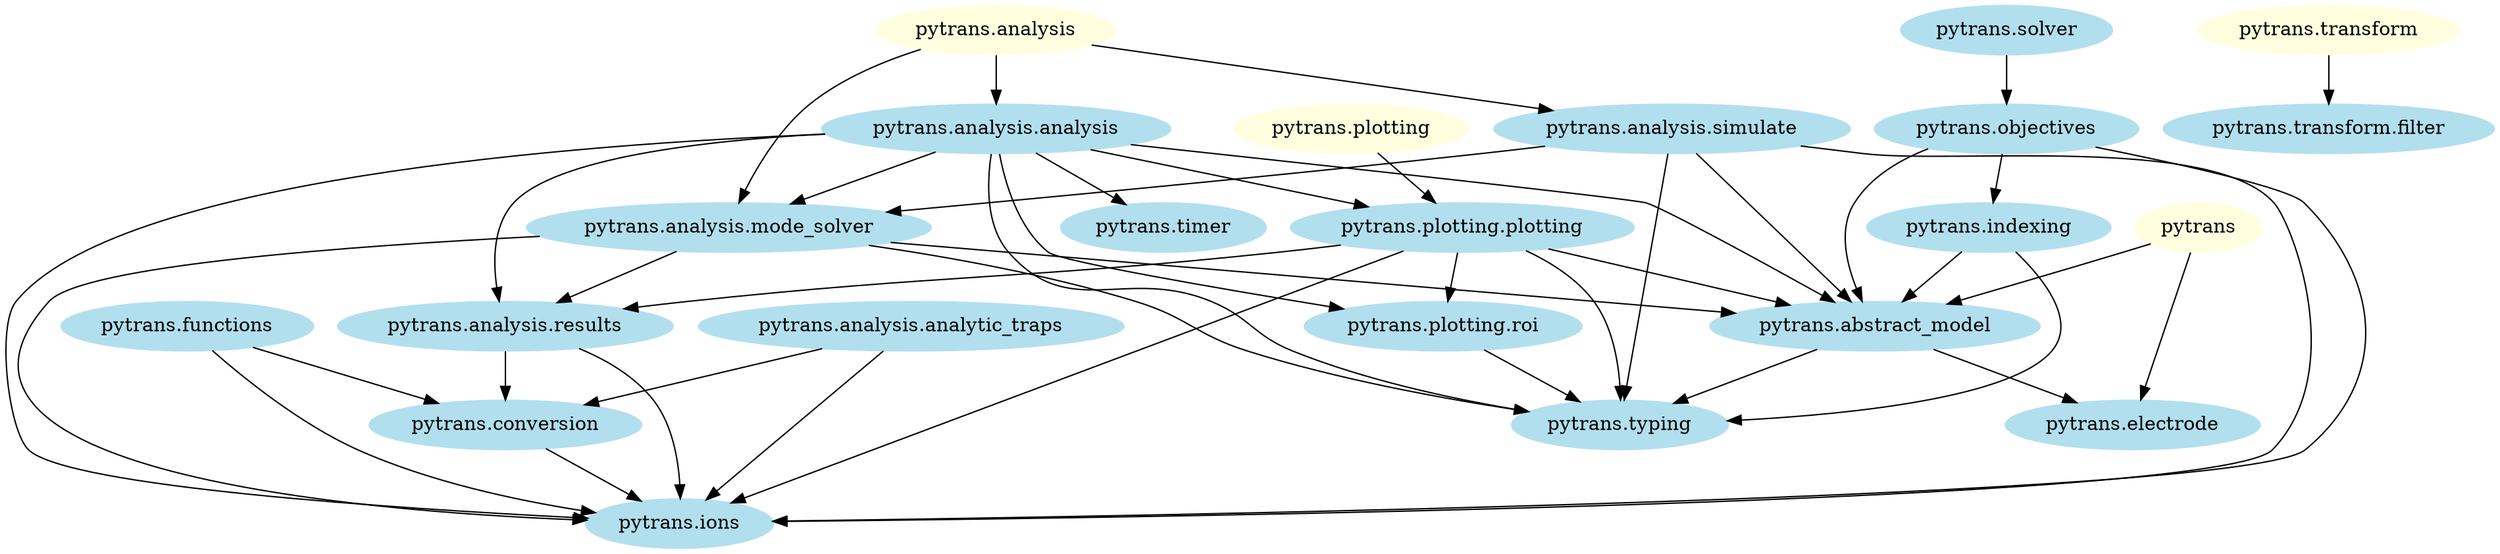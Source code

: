 strict digraph "" {
	graph [bb="0,0,1521.8,396"];
	node [color=lightblue2,
		label="\N",
		style=filled
	];
	"pytrans.abstract_model"	[height=0.5,
		pos="1147.3,162",
		width=2.7214];
	"pytrans.electrode"	[height=0.5,
		pos="1319.3,90",
		width=2.0699];
	"pytrans.abstract_model" -> "pytrans.electrode"	[pos="e,1282.5,105.98 1186.4,145.12 1211.9,134.71 1245.5,121.05 1272.5,110.05"];
	"pytrans.typing"	[height=0.5,
		pos="983.34,90",
		width=1.765];
	"pytrans.abstract_model" -> "pytrans.typing"	[pos="e,1017.4,105.56 1109.7,144.94 1085.2,134.46 1053,120.75 1027.3,109.77"];
	"pytrans.conversion"	[height=0.5,
		pos="301.34,90",
		width=2.264];
	"pytrans.ions"	[height=0.5,
		pos="411.34,18",
		width=1.5571];
	"pytrans.conversion" -> "pytrans.ions"	[pos="e,386.84,34.588 327.13,72.588 342.2,62.995 361.4,50.776 377.66,40.43"];
	"pytrans.functions"	[height=0.5,
		pos="112.34,162",
		width=2.0838];
	"pytrans.functions" -> "pytrans.conversion"	[pos="e,260.79,106.02 151.96,146.33 180.65,135.7 219.66,121.25 250.63,109.78"];
	"pytrans.functions" -> "pytrans.ions"	[pos="e,360.11,25.586 126.46,143.93 144.05,123.78 176,90.648 210.34,72 253.71,48.441 308.12,34.927 349.38,27.449"];
	"pytrans.indexing"	[height=0.5,
		pos="1235.3,234",
		width=1.9867];
	"pytrans.indexing" -> "pytrans.abstract_model"	[pos="e,1168.7,179.96 1214.5,216.41 1203.4,207.56 1189.5,196.52 1177.2,186.77"];
	"pytrans.indexing" -> "pytrans.typing"	[pos="e,1045.5,94.252 1246.5,215.94 1257.8,196.42 1271.2,164.49 1254.3,144 1229.7,114.03 1127.8,100.77 1056.2,95.071"];
	"pytrans.objectives"	[height=0.5,
		pos="1235.3,306",
		width=2.1669];
	"pytrans.objectives" -> "pytrans.abstract_model"	[pos="e,1144.4,180.4 1198.1,289.83 1181.8,281.23 1164.3,268.77 1154.3,252 1143.5,233.78 1142.3,209.66 1143.4,191.12"];
	"pytrans.objectives" -> "pytrans.ions"	[pos="e,467.23,20.105 1291,293.07 1345.4,280.91 1421.5,262.4 1431.3,252 1486.2,193.78 1489.4,122.47 1427.3,72 1390.5,42.045 698.15,25.009 \
\
477.97,20.331"];
	"pytrans.objectives" -> "pytrans.indexing"	[pos="e,1235.3,252.1 1235.3,287.7 1235.3,280.24 1235.3,271.32 1235.3,262.97"];
	"pytrans.solver"	[height=0.5,
		pos="1235.3,378",
		width=1.7511];
	"pytrans.solver" -> "pytrans.objectives"	[pos="e,1235.3,324.1 1235.3,359.7 1235.3,352.24 1235.3,343.32 1235.3,334.97"];
	pytrans	[color=lightyellow,
		height=0.5,
		pos="1363.3,234",
		width=1.0581];
	pytrans -> "pytrans.abstract_model"	[pos="e,1196.7,177.86 1333.8,222.1 1328,220.03 1322,217.91 1316.3,216 1280.2,203.8 1239.4,190.98 1206.9,181"];
	pytrans -> "pytrans.electrode"	[pos="e,1324.7,108.19 1358,215.87 1350.5,191.67 1336.8,147.21 1327.8,118.39"];
	"pytrans.analysis.analysis"	[height=0.5,
		pos="612.34,306",
		width=2.8045];
	"pytrans.analysis.analysis" -> "pytrans.abstract_model"	[pos="e,1122.6,179.9 695.85,295.51 801.78,283.19 974.14,262.06 1002.3,252 1025.2,243.84 1078.4,209.49 1113.7,185.93"];
	"pytrans.analysis.analysis" -> "pytrans.typing"	[pos="e,931.27,100.58 609.49,287.56 607.33,267.96 607.05,236.26 623.34,216 653.46,178.54 681.92,200.63 725.34,180 753.08,166.82 756.09,\
\
156.08 784.34,144 828.3,125.2 880.64,111.58 920.61,102.86"];
	"pytrans.analysis.analysis" -> "pytrans.ions"	[pos="e,354.89,18.944 516.86,299.85 362.26,289.27 68.132,259.01 6.338,180 -10.237,158.81 10.739,81.878 21.338,72 66.868,29.565 245.09,\
\
20.685 344.1,19.093"];
	"pytrans.analysis.mode_solver"	[height=0.5,
		pos="445.34,234",
		width=3.3451];
	"pytrans.analysis.analysis" -> "pytrans.analysis.mode_solver"	[pos="e,484.63,251.47 574.02,288.94 550.39,279.03 519.85,266.23 494.45,255.58"];
	"pytrans.analysis.results"	[height=0.5,
		pos="301.34,162",
		width=2.6659];
	"pytrans.analysis.analysis" -> "pytrans.analysis.results"	[pos="e,298.9,180.33 517.42,299.67 441.74,293.37 344.02,279.97 316.34,252 300.77,236.27 297.81,210.8 298.29,191.12"];
	"pytrans.plotting.plotting"	[height=0.5,
		pos="894.34,234",
		width=2.7491];
	"pytrans.analysis.analysis" -> "pytrans.plotting.plotting"	[pos="e,837.49,249.11 669.74,290.75 715.26,279.45 778.96,263.64 826.9,251.74"];
	"pytrans.plotting.roi"	[height=0.5,
		pos="874.34,162",
		width=2.2501];
	"pytrans.analysis.analysis" -> "pytrans.plotting.roi"	[pos="e,814.05,174.36 614.92,287.84 618.9,267.61 628.49,234.4 650.34,216 662.22,206 742.23,188.61 803.28,176.48"];
	"pytrans.timer"	[height=0.5,
		pos="718.34,234",
		width=1.6402];
	"pytrans.analysis.analysis" -> "pytrans.timer"	[pos="e,694.25,250.91 637.73,288.23 651.93,278.85 669.8,267.05 685.11,256.95"];
	"pytrans.analysis.mode_solver" -> "pytrans.abstract_model"	[pos="e,1062.7,171.44 543.32,223.23 678.04,209.8 918.91,185.78 1052.2,172.49"];
	"pytrans.analysis.mode_solver" -> "pytrans.typing"	[pos="e,930.02,100.14 518.76,219.33 563.2,210.16 620.7,196.71 670.34,180 707.67,167.43 713.96,156.45 751.34,144 806.98,125.47 872.24,111.2 \
\
919.35,102.15"];
	"pytrans.analysis.mode_solver" -> "pytrans.ions"	[pos="e,356.91,22.678 335.17,226.44 218.52,218.33 48.403,202.78 28.338,180 -65.92,73.003 213.8,35.248 346.11,23.6"];
	"pytrans.analysis.mode_solver" -> "pytrans.analysis.results"	[pos="e,334.72,179.23 411.21,216.41 391.25,206.71 365.86,194.37 344.52,183.99"];
	"pytrans.analysis.results" -> "pytrans.conversion"	[pos="e,301.34,108.1 301.34,143.7 301.34,136.24 301.34,127.32 301.34,118.97"];
	"pytrans.analysis.results" -> "pytrans.ions"	[pos="e,411.65,36.39 343.45,145.53 361.07,137.02 380.22,124.73 392.34,108 405.08,90.41 409.62,66.048 411.08,47.258"];
	"pytrans.plotting.plotting" -> "pytrans.abstract_model"	[pos="e,1094.7,177.57 947.07,218.41 986.98,207.37 1042,192.15 1084.2,180.46"];
	"pytrans.plotting.plotting" -> "pytrans.typing"	[pos="e,983.15,108.4 925.02,216.63 939.06,207.62 954.68,195.18 964.34,180 975.92,161.78 980.56,137.66 982.35,119.12"];
	"pytrans.plotting.plotting" -> "pytrans.ions"	[pos="e,443.25,33.137 858.03,216.92 770.17,177.99 546.46,78.866 453.17,37.536"];
	"pytrans.plotting.plotting" -> "pytrans.analysis.results"	[pos="e,370.43,174.85 822.97,221.13 810.77,219.28 798.2,217.49 786.34,216 618.02,194.8 574.61,201.57 406.34,180 398.16,178.95 389.64,177.75 \
\
381.15,176.49"];
	"pytrans.plotting.plotting" -> "pytrans.plotting.roi"	[pos="e,879.22,180.1 889.39,215.7 887.24,208.15 884.66,199.12 882.25,190.68"];
	"pytrans.plotting.roi" -> "pytrans.typing"	[pos="e,958.69,106.83 899.89,144.59 914.73,135.06 933.59,122.95 949.63,112.65"];
	"pytrans.analysis.analytic_traps"	[height=0.5,
		pos="538.34,162",
		width=3.4283];
	"pytrans.analysis.analytic_traps" -> "pytrans.conversion"	[pos="e,348.84,105.03 485.45,145.38 448.04,134.33 397.89,119.52 359.38,108.14"];
	"pytrans.analysis.analytic_traps" -> "pytrans.ions"	[pos="e,426.32,35.748 523.02,143.87 500.68,118.9 459.05,72.346 433.41,43.678"];
	"pytrans.analysis.simulate"	[height=0.5,
		pos="1029.3,306",
		width=2.8323];
	"pytrans.analysis.simulate" -> "pytrans.abstract_model"	[pos="e,1133.1,180.19 1043.6,287.87 1064.1,263.14 1102.3,217.24 1126.1,188.51"];
	"pytrans.analysis.simulate" -> "pytrans.typing"	[pos="e,987.04,108.23 1025.7,287.85 1017.7,250.99 999.01,163.92 989.35,118.96"];
	"pytrans.analysis.simulate" -> "pytrans.ions"	[pos="e,467.52,19.942 1106.5,293.92 1120.4,291.94 1134.8,289.9 1148.3,288 1206.5,279.84 1371.7,296.29 1410.3,252 1424.9,235.3 1456.6,125.53 \
\
1403.3,72 1370.7,39.22 696.19,24.161 478.46,20.142"];
	"pytrans.analysis.simulate" -> "pytrans.analysis.mode_solver"	[pos="e,543.53,244.76 955.73,293.19 943.59,291.36 931.12,289.57 919.34,288 794.46,271.38 650.61,255.79 554.43,245.88"];
	"pytrans.analysis"	[color=lightyellow,
		height=0.5,
		pos="612.34,378",
		width=1.9313];
	"pytrans.analysis" -> "pytrans.analysis.analysis"	[pos="e,612.34,324.1 612.34,359.7 612.34,352.24 612.34,343.32 612.34,334.97"];
	"pytrans.analysis" -> "pytrans.analysis.mode_solver"	[pos="e,452.9,252.42 570.72,363.27 548.65,354.52 522.09,341.5 502.34,324 482.9,306.77 467.53,281.39 457.67,262.13"];
	"pytrans.analysis" -> "pytrans.analysis.simulate"	[pos="e,957.2,319.11 669.45,367.41 741.07,355.39 864.39,334.69 946.41,320.92"];
	"pytrans.plotting"	[color=lightyellow,
		height=0.5,
		pos="841.34,306",
		width=1.9036];
	"pytrans.plotting" -> "pytrans.plotting.plotting"	[pos="e,881.26,252.28 854.17,288.05 860.33,279.92 867.84,270 874.7,260.94"];
	"pytrans.transform"	[color=lightyellow,
		height=0.5,
		pos="1426.3,378",
		width=2.1254];
	"pytrans.transform.filter"	[height=0.5,
		pos="1426.3,306",
		width=2.6521];
	"pytrans.transform" -> "pytrans.transform.filter"	[pos="e,1426.3,324.1 1426.3,359.7 1426.3,352.24 1426.3,343.32 1426.3,334.97"];
}
